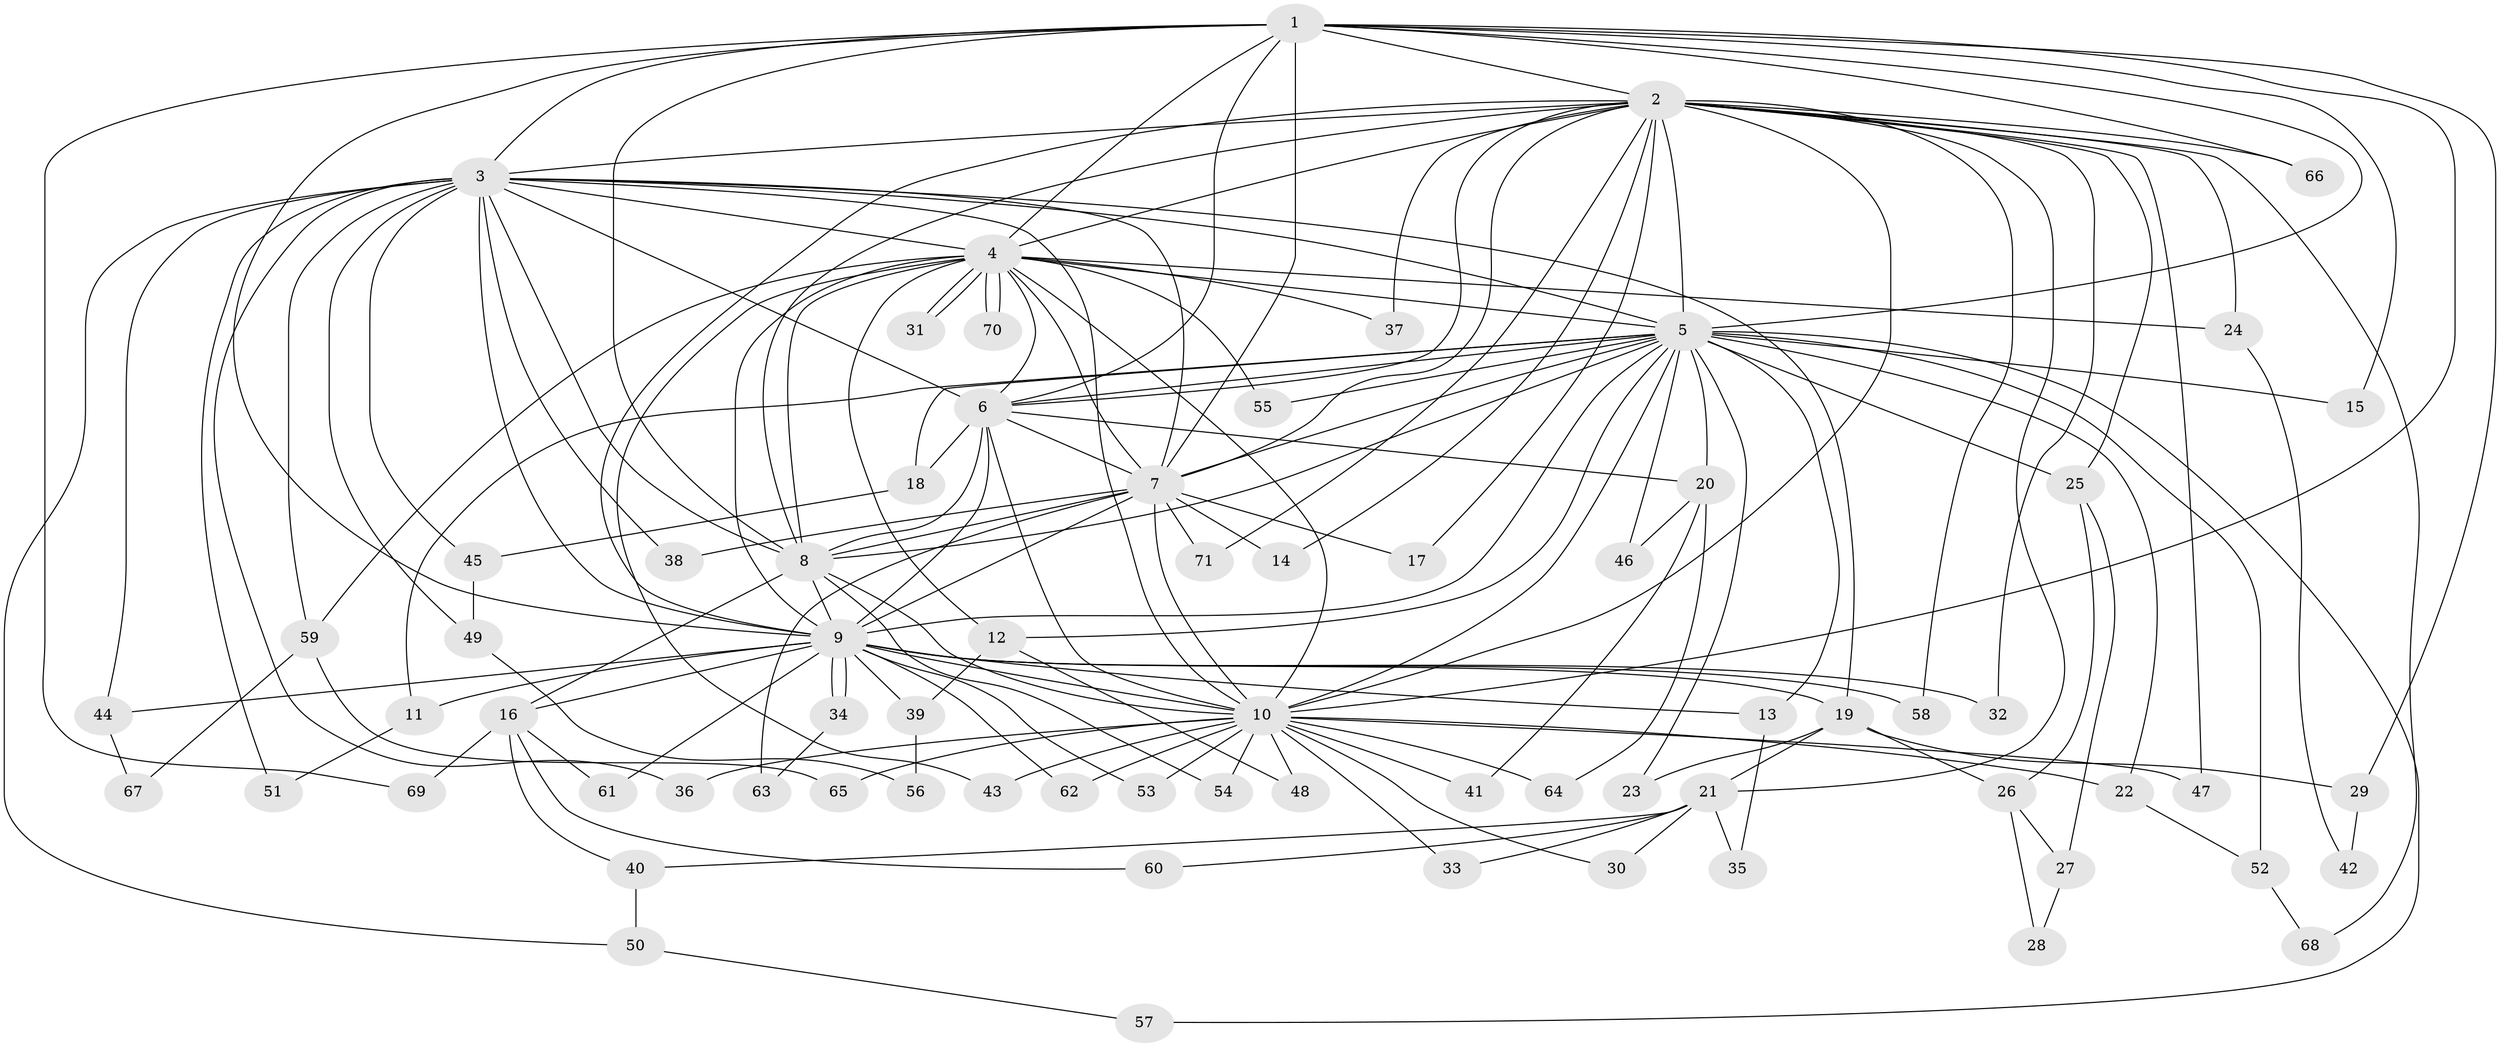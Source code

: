 // Generated by graph-tools (version 1.1) at 2025/43/03/09/25 04:43:18]
// undirected, 71 vertices, 167 edges
graph export_dot {
graph [start="1"]
  node [color=gray90,style=filled];
  1;
  2;
  3;
  4;
  5;
  6;
  7;
  8;
  9;
  10;
  11;
  12;
  13;
  14;
  15;
  16;
  17;
  18;
  19;
  20;
  21;
  22;
  23;
  24;
  25;
  26;
  27;
  28;
  29;
  30;
  31;
  32;
  33;
  34;
  35;
  36;
  37;
  38;
  39;
  40;
  41;
  42;
  43;
  44;
  45;
  46;
  47;
  48;
  49;
  50;
  51;
  52;
  53;
  54;
  55;
  56;
  57;
  58;
  59;
  60;
  61;
  62;
  63;
  64;
  65;
  66;
  67;
  68;
  69;
  70;
  71;
  1 -- 2;
  1 -- 3;
  1 -- 4;
  1 -- 5;
  1 -- 6;
  1 -- 7;
  1 -- 8;
  1 -- 9;
  1 -- 10;
  1 -- 15;
  1 -- 29;
  1 -- 66;
  1 -- 69;
  2 -- 3;
  2 -- 4;
  2 -- 5;
  2 -- 6;
  2 -- 7;
  2 -- 8;
  2 -- 9;
  2 -- 10;
  2 -- 14;
  2 -- 17;
  2 -- 21;
  2 -- 24;
  2 -- 25;
  2 -- 32;
  2 -- 37;
  2 -- 47;
  2 -- 58;
  2 -- 66;
  2 -- 68;
  2 -- 71;
  3 -- 4;
  3 -- 5;
  3 -- 6;
  3 -- 7;
  3 -- 8;
  3 -- 9;
  3 -- 10;
  3 -- 19;
  3 -- 36;
  3 -- 38;
  3 -- 44;
  3 -- 45;
  3 -- 49;
  3 -- 50;
  3 -- 51;
  3 -- 59;
  4 -- 5;
  4 -- 6;
  4 -- 7;
  4 -- 8;
  4 -- 9;
  4 -- 10;
  4 -- 12;
  4 -- 24;
  4 -- 31;
  4 -- 31;
  4 -- 37;
  4 -- 43;
  4 -- 55;
  4 -- 59;
  4 -- 70;
  4 -- 70;
  5 -- 6;
  5 -- 7;
  5 -- 8;
  5 -- 9;
  5 -- 10;
  5 -- 11;
  5 -- 12;
  5 -- 13;
  5 -- 15;
  5 -- 18;
  5 -- 20;
  5 -- 22;
  5 -- 23;
  5 -- 25;
  5 -- 46;
  5 -- 52;
  5 -- 55;
  5 -- 57;
  6 -- 7;
  6 -- 8;
  6 -- 9;
  6 -- 10;
  6 -- 18;
  6 -- 20;
  7 -- 8;
  7 -- 9;
  7 -- 10;
  7 -- 14;
  7 -- 17;
  7 -- 38;
  7 -- 63;
  7 -- 71;
  8 -- 9;
  8 -- 10;
  8 -- 16;
  8 -- 54;
  9 -- 10;
  9 -- 11;
  9 -- 13;
  9 -- 16;
  9 -- 19;
  9 -- 32;
  9 -- 34;
  9 -- 34;
  9 -- 39;
  9 -- 44;
  9 -- 53;
  9 -- 58;
  9 -- 61;
  9 -- 62;
  10 -- 22;
  10 -- 30;
  10 -- 33;
  10 -- 36;
  10 -- 41;
  10 -- 43;
  10 -- 47;
  10 -- 48;
  10 -- 53;
  10 -- 54;
  10 -- 62;
  10 -- 64;
  10 -- 65;
  11 -- 51;
  12 -- 39;
  12 -- 48;
  13 -- 35;
  16 -- 40;
  16 -- 60;
  16 -- 61;
  16 -- 69;
  18 -- 45;
  19 -- 21;
  19 -- 23;
  19 -- 26;
  19 -- 29;
  20 -- 41;
  20 -- 46;
  20 -- 64;
  21 -- 30;
  21 -- 33;
  21 -- 35;
  21 -- 40;
  21 -- 60;
  22 -- 52;
  24 -- 42;
  25 -- 26;
  25 -- 27;
  26 -- 27;
  26 -- 28;
  27 -- 28;
  29 -- 42;
  34 -- 63;
  39 -- 56;
  40 -- 50;
  44 -- 67;
  45 -- 49;
  49 -- 56;
  50 -- 57;
  52 -- 68;
  59 -- 65;
  59 -- 67;
}
